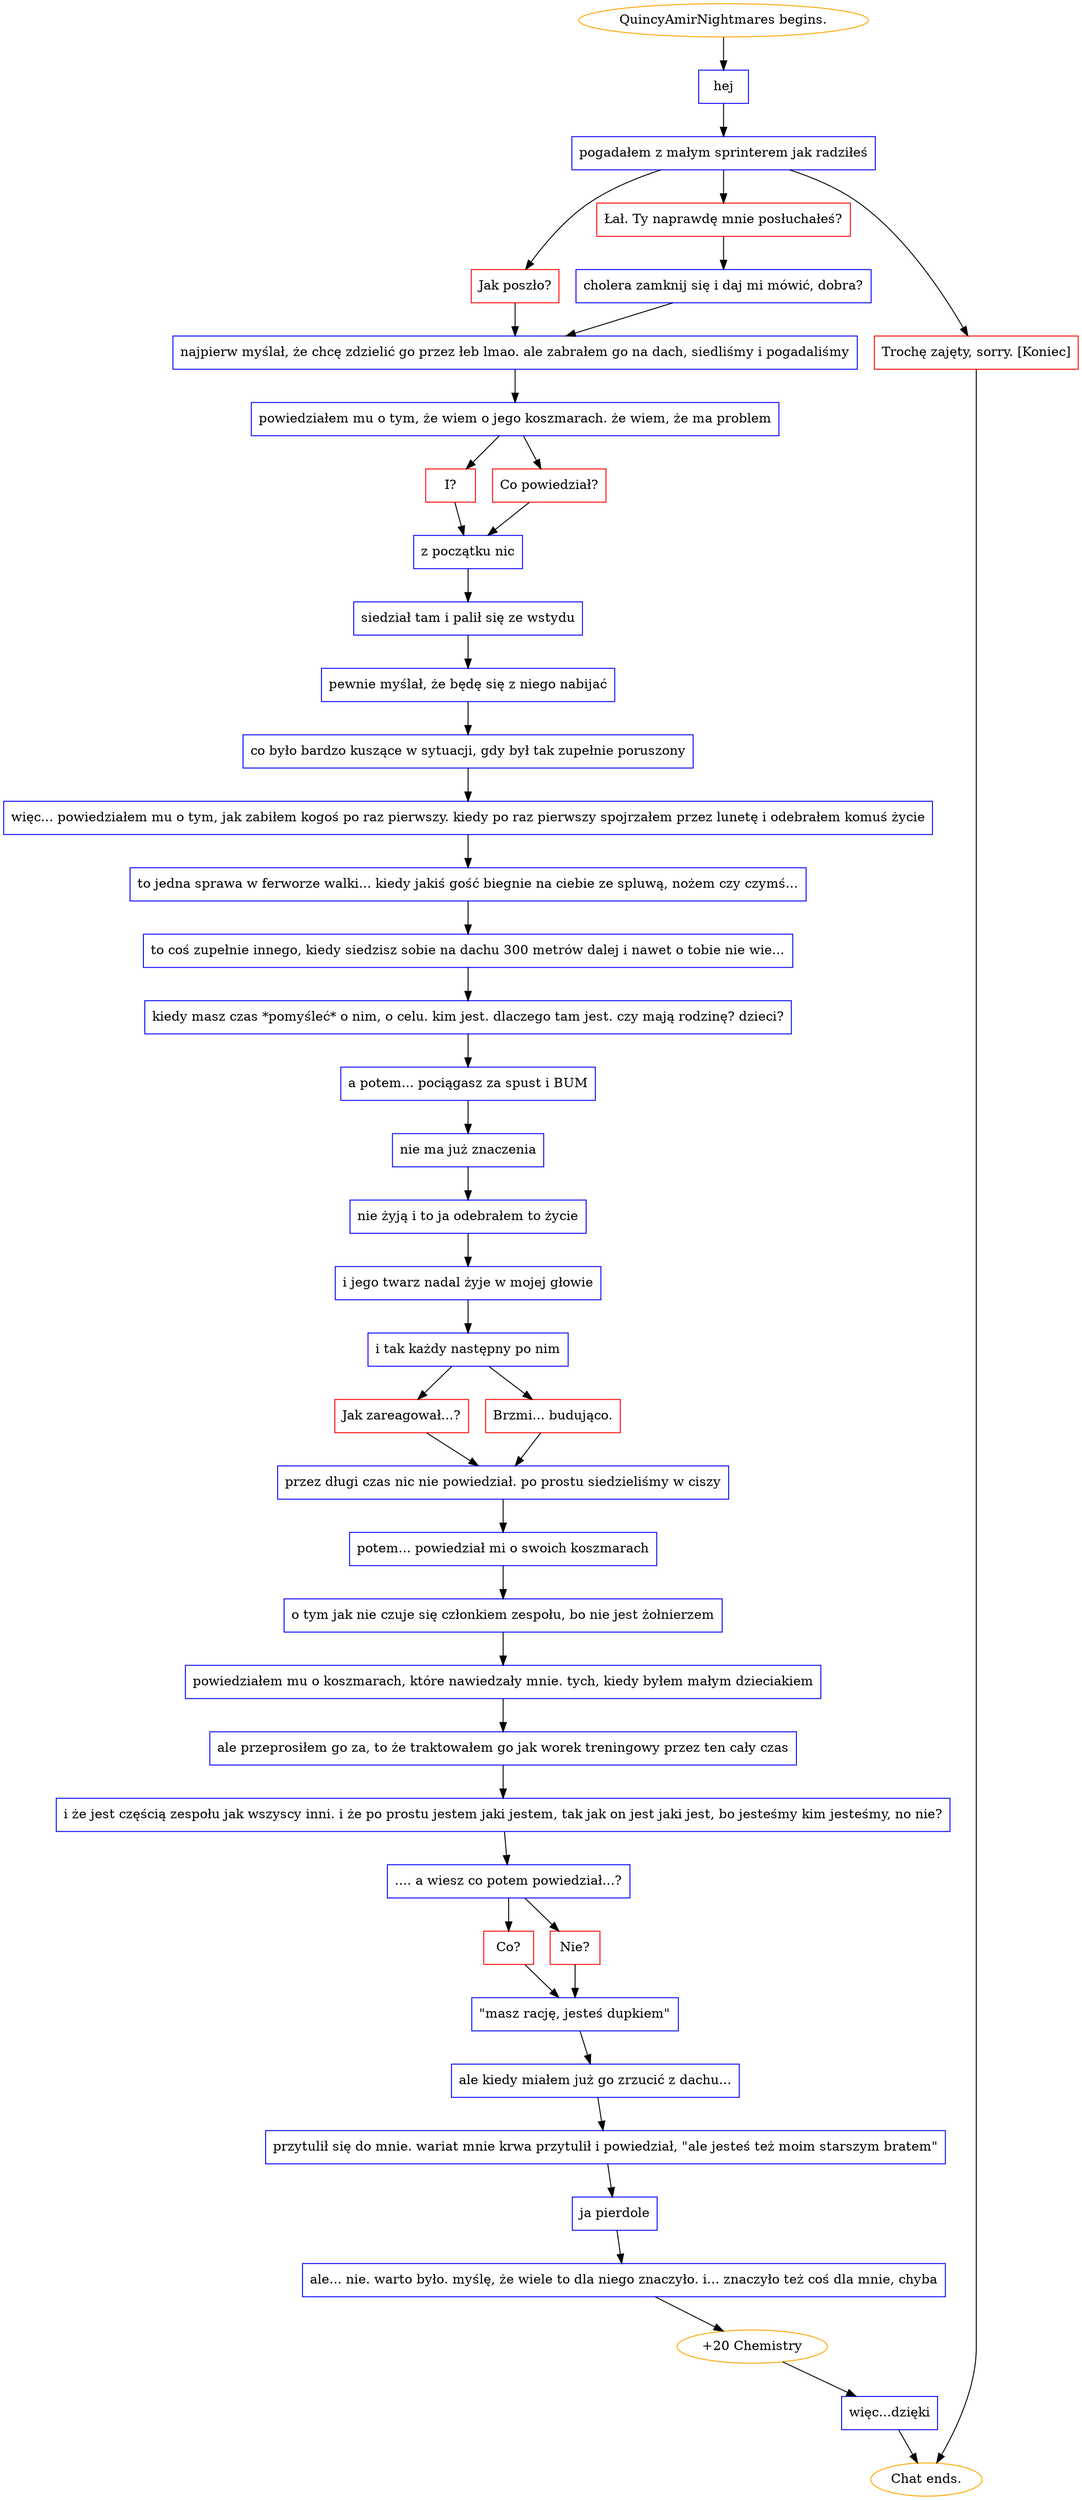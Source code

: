 digraph {
	"QuincyAmirNightmares begins." [color=orange];
		"QuincyAmirNightmares begins." -> j1635917779;
	j1635917779 [label="hej",shape=box,color=blue];
		j1635917779 -> j4276957327;
	j4276957327 [label="pogadałem z małym sprinterem jak radziłeś",shape=box,color=blue];
		j4276957327 -> j3614026590;
		j4276957327 -> j1532455458;
		j4276957327 -> j2475532481;
	j3614026590 [label="Jak poszło?",shape=box,color=red];
		j3614026590 -> j3013087336;
	j1532455458 [label="Łał. Ty naprawdę mnie posłuchałeś?",shape=box,color=red];
		j1532455458 -> j1661114430;
	j2475532481 [label="Trochę zajęty, sorry. [Koniec]",shape=box,color=red];
		j2475532481 -> "Chat ends.";
	j3013087336 [label="najpierw myślał, że chcę zdzielić go przez łeb lmao. ale zabrałem go na dach, siedliśmy i pogadaliśmy",shape=box,color=blue];
		j3013087336 -> j3849984993;
	j1661114430 [label="cholera zamknij się i daj mi mówić, dobra?",shape=box,color=blue];
		j1661114430 -> j3013087336;
	"Chat ends." [color=orange];
	j3849984993 [label="powiedziałem mu o tym, że wiem o jego koszmarach. że wiem, że ma problem",shape=box,color=blue];
		j3849984993 -> j209146043;
		j3849984993 -> j2652329896;
	j209146043 [label="I?",shape=box,color=red];
		j209146043 -> j3599644138;
	j2652329896 [label="Co powiedział?",shape=box,color=red];
		j2652329896 -> j3599644138;
	j3599644138 [label="z początku nic",shape=box,color=blue];
		j3599644138 -> j3845159660;
	j3845159660 [label="siedział tam i palił się ze wstydu",shape=box,color=blue];
		j3845159660 -> j2806657703;
	j2806657703 [label="pewnie myślał, że będę się z niego nabijać",shape=box,color=blue];
		j2806657703 -> j4071549462;
	j4071549462 [label="co było bardzo kuszące w sytuacji, gdy był tak zupełnie poruszony",shape=box,color=blue];
		j4071549462 -> j3467942243;
	j3467942243 [label="więc... powiedziałem mu o tym, jak zabiłem kogoś po raz pierwszy. kiedy po raz pierwszy spojrzałem przez lunetę i odebrałem komuś życie",shape=box,color=blue];
		j3467942243 -> j1975929597;
	j1975929597 [label="to jedna sprawa w ferworze walki... kiedy jakiś gość biegnie na ciebie ze spluwą, nożem czy czymś...",shape=box,color=blue];
		j1975929597 -> j1774448598;
	j1774448598 [label="to coś zupełnie innego, kiedy siedzisz sobie na dachu 300 metrów dalej i nawet o tobie nie wie...",shape=box,color=blue];
		j1774448598 -> j157051666;
	j157051666 [label="kiedy masz czas *pomyśleć* o nim, o celu. kim jest. dlaczego tam jest. czy mają rodzinę? dzieci?",shape=box,color=blue];
		j157051666 -> j1272181570;
	j1272181570 [label="a potem... pociągasz za spust i BUM",shape=box,color=blue];
		j1272181570 -> j2230677722;
	j2230677722 [label="nie ma już znaczenia",shape=box,color=blue];
		j2230677722 -> j2159248729;
	j2159248729 [label="nie żyją i to ja odebrałem to życie",shape=box,color=blue];
		j2159248729 -> j74750583;
	j74750583 [label="i jego twarz nadal żyje w mojej głowie",shape=box,color=blue];
		j74750583 -> j1830421228;
	j1830421228 [label="i tak każdy następny po nim",shape=box,color=blue];
		j1830421228 -> j3054720472;
		j1830421228 -> j2224425596;
	j3054720472 [label="Jak zareagował...?",shape=box,color=red];
		j3054720472 -> j261485736;
	j2224425596 [label="Brzmi... budująco.",shape=box,color=red];
		j2224425596 -> j261485736;
	j261485736 [label="przez długi czas nic nie powiedział. po prostu siedzieliśmy w ciszy",shape=box,color=blue];
		j261485736 -> j1628282041;
	j1628282041 [label="potem... powiedział mi o swoich koszmarach",shape=box,color=blue];
		j1628282041 -> j4064839413;
	j4064839413 [label="o tym jak nie czuje się członkiem zespołu, bo nie jest żołnierzem",shape=box,color=blue];
		j4064839413 -> j2384880113;
	j2384880113 [label="powiedziałem mu o koszmarach, które nawiedzały mnie. tych, kiedy byłem małym dzieciakiem",shape=box,color=blue];
		j2384880113 -> j549407568;
	j549407568 [label="ale przeprosiłem go za, to że traktowałem go jak worek treningowy przez ten cały czas",shape=box,color=blue];
		j549407568 -> j1716297045;
	j1716297045 [label="i że jest częścią zespołu jak wszyscy inni. i że po prostu jestem jaki jestem, tak jak on jest jaki jest, bo jesteśmy kim jesteśmy, no nie?",shape=box,color=blue];
		j1716297045 -> j1926467692;
	j1926467692 [label=".... a wiesz co potem powiedział...?",shape=box,color=blue];
		j1926467692 -> j607066897;
		j1926467692 -> j2362293773;
	j607066897 [label="Co?",shape=box,color=red];
		j607066897 -> j3589839302;
	j2362293773 [label="Nie?",shape=box,color=red];
		j2362293773 -> j3589839302;
	j3589839302 [label="\"masz rację, jesteś dupkiem\"",shape=box,color=blue];
		j3589839302 -> j2919387114;
	j2919387114 [label="ale kiedy miałem już go zrzucić z dachu...",shape=box,color=blue];
		j2919387114 -> j3348665179;
	j3348665179 [label="przytulił się do mnie. wariat mnie krwa przytulił i powiedział, \"ale jesteś też moim starszym bratem\"",shape=box,color=blue];
		j3348665179 -> j3091450464;
	j3091450464 [label="ja pierdole",shape=box,color=blue];
		j3091450464 -> j1444507164;
	j1444507164 [label="ale... nie. warto było. myślę, że wiele to dla niego znaczyło. i... znaczyło też coś dla mnie, chyba",shape=box,color=blue];
		j1444507164 -> j3134496955;
	j3134496955 [label="+20 Chemistry",color=orange];
		j3134496955 -> j1742556891;
	j1742556891 [label="więc...dzięki",shape=box,color=blue];
		j1742556891 -> "Chat ends.";
}
